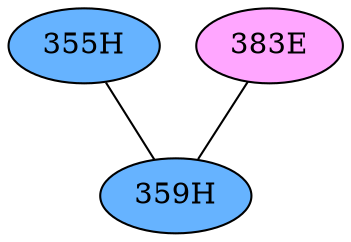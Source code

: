 // The Round Table
graph {
	"355H" [fillcolor="#66B3FF" style=radial]
	"359H" [fillcolor="#66B3FF" style=radial]
	"355H" -- "359H" [penwidth=1]
	"383E" [fillcolor="#FFA6FF" style=radial]
	"359H" [fillcolor="#66B3FF" style=radial]
	"383E" -- "359H" [penwidth=1]
}
